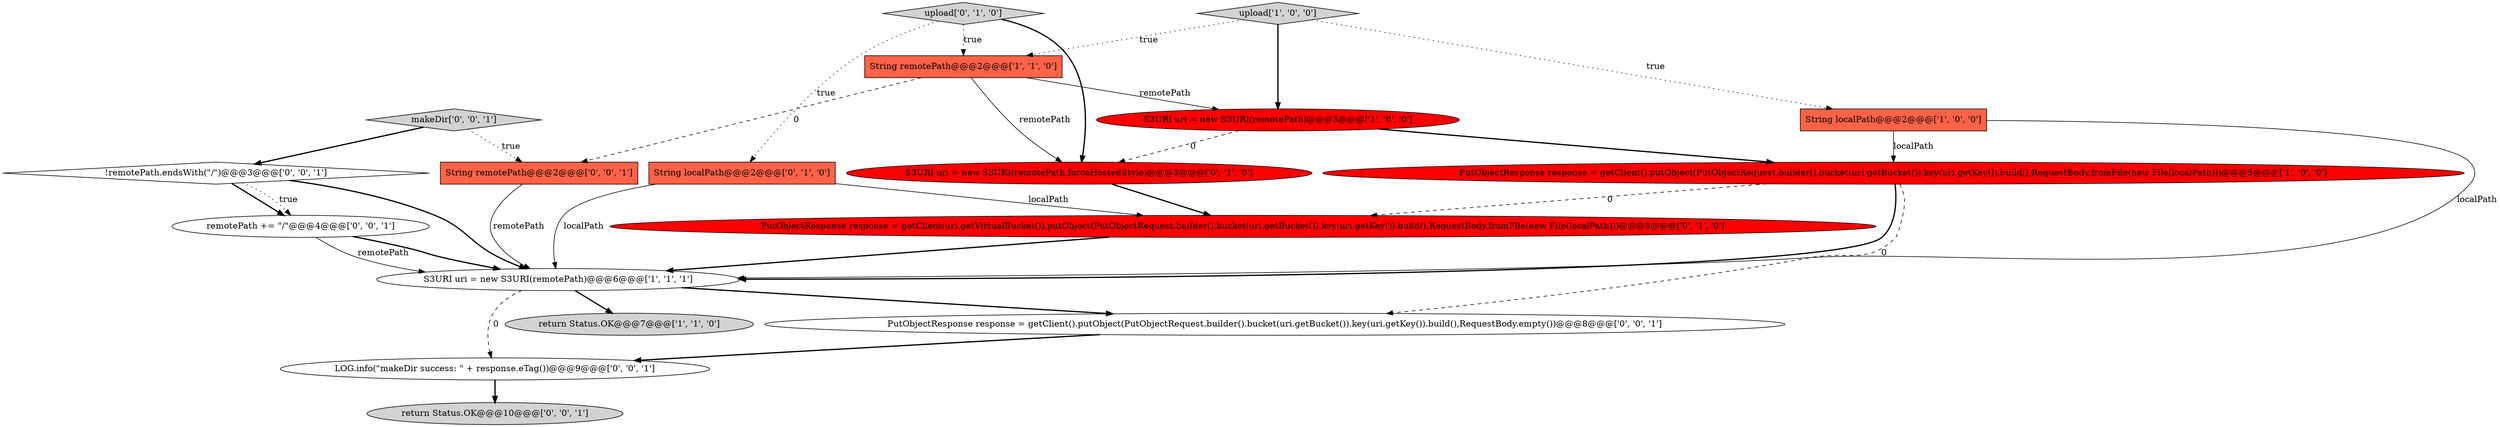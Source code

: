 digraph {
12 [style = filled, label = "PutObjectResponse response = getClient().putObject(PutObjectRequest.builder().bucket(uri.getBucket()).key(uri.getKey()).build(),RequestBody.empty())@@@8@@@['0', '0', '1']", fillcolor = white, shape = ellipse image = "AAA0AAABBB3BBB"];
11 [style = filled, label = "remotePath += \"/\"@@@4@@@['0', '0', '1']", fillcolor = white, shape = ellipse image = "AAA0AAABBB3BBB"];
6 [style = filled, label = "S3URI uri = new S3URI(remotePath)@@@6@@@['1', '1', '1']", fillcolor = white, shape = ellipse image = "AAA0AAABBB1BBB"];
5 [style = filled, label = "return Status.OK@@@7@@@['1', '1', '0']", fillcolor = lightgray, shape = ellipse image = "AAA0AAABBB1BBB"];
15 [style = filled, label = "!remotePath.endsWith(\"/\")@@@3@@@['0', '0', '1']", fillcolor = white, shape = diamond image = "AAA0AAABBB3BBB"];
3 [style = filled, label = "upload['1', '0', '0']", fillcolor = lightgray, shape = diamond image = "AAA0AAABBB1BBB"];
2 [style = filled, label = "String remotePath@@@2@@@['1', '1', '0']", fillcolor = tomato, shape = box image = "AAA0AAABBB1BBB"];
8 [style = filled, label = "S3URI uri = new S3URI(remotePath,forceHostedStyle)@@@3@@@['0', '1', '0']", fillcolor = red, shape = ellipse image = "AAA1AAABBB2BBB"];
9 [style = filled, label = "String localPath@@@2@@@['0', '1', '0']", fillcolor = tomato, shape = box image = "AAA0AAABBB2BBB"];
0 [style = filled, label = "String localPath@@@2@@@['1', '0', '0']", fillcolor = tomato, shape = box image = "AAA0AAABBB1BBB"];
1 [style = filled, label = "PutObjectResponse response = getClient().putObject(PutObjectRequest.builder().bucket(uri.getBucket()).key(uri.getKey()).build(),RequestBody.fromFile(new File(localPath)))@@@5@@@['1', '0', '0']", fillcolor = red, shape = ellipse image = "AAA1AAABBB1BBB"];
10 [style = filled, label = "upload['0', '1', '0']", fillcolor = lightgray, shape = diamond image = "AAA0AAABBB2BBB"];
17 [style = filled, label = "LOG.info(\"makeDir success: \" + response.eTag())@@@9@@@['0', '0', '1']", fillcolor = white, shape = ellipse image = "AAA0AAABBB3BBB"];
16 [style = filled, label = "String remotePath@@@2@@@['0', '0', '1']", fillcolor = tomato, shape = box image = "AAA0AAABBB3BBB"];
14 [style = filled, label = "makeDir['0', '0', '1']", fillcolor = lightgray, shape = diamond image = "AAA0AAABBB3BBB"];
7 [style = filled, label = "PutObjectResponse response = getClient(uri.getVirtualBucket()).putObject(PutObjectRequest.builder().bucket(uri.getBucket()).key(uri.getKey()).build(),RequestBody.fromFile(new File(localPath)))@@@5@@@['0', '1', '0']", fillcolor = red, shape = ellipse image = "AAA1AAABBB2BBB"];
4 [style = filled, label = "S3URI uri = new S3URI(remotePath)@@@3@@@['1', '0', '0']", fillcolor = red, shape = ellipse image = "AAA1AAABBB1BBB"];
13 [style = filled, label = "return Status.OK@@@10@@@['0', '0', '1']", fillcolor = lightgray, shape = ellipse image = "AAA0AAABBB3BBB"];
11->6 [style = solid, label="remotePath"];
3->2 [style = dotted, label="true"];
11->6 [style = bold, label=""];
12->17 [style = bold, label=""];
16->6 [style = solid, label="remotePath"];
15->6 [style = bold, label=""];
6->17 [style = dashed, label="0"];
10->9 [style = dotted, label="true"];
3->4 [style = bold, label=""];
8->7 [style = bold, label=""];
14->16 [style = dotted, label="true"];
0->1 [style = solid, label="localPath"];
1->12 [style = dashed, label="0"];
6->5 [style = bold, label=""];
1->6 [style = bold, label=""];
15->11 [style = bold, label=""];
10->8 [style = bold, label=""];
0->6 [style = solid, label="localPath"];
10->2 [style = dotted, label="true"];
2->8 [style = solid, label="remotePath"];
2->16 [style = dashed, label="0"];
7->6 [style = bold, label=""];
4->8 [style = dashed, label="0"];
3->0 [style = dotted, label="true"];
9->6 [style = solid, label="localPath"];
15->11 [style = dotted, label="true"];
14->15 [style = bold, label=""];
4->1 [style = bold, label=""];
17->13 [style = bold, label=""];
1->7 [style = dashed, label="0"];
9->7 [style = solid, label="localPath"];
2->4 [style = solid, label="remotePath"];
6->12 [style = bold, label=""];
}
